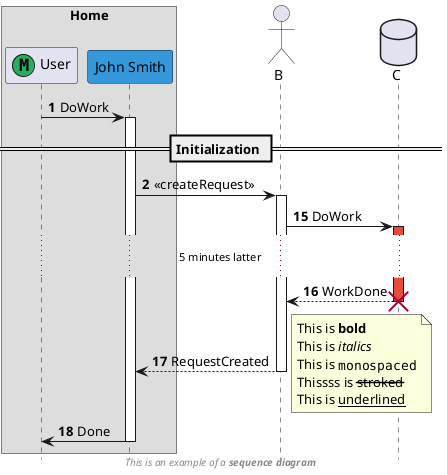 @startuml

autonumber
hide footbox
box "Home" 
  participant User << (M,#27AE60) >> 
  participant "John Smith" as A #3498DB
end box
actor B
database C

User -> A: DoWork 
activate A
== Initialization ==

A -> B: << createRequest >>
activate B
autonumber 15
B -> C: DoWork
activate C  #E74C3C
...5 minutes latter...
C --> B: WorkDone
destroy C
B --> A: RequestCreated
deactivate B
note right 
  This is **bold**
  This is //italics//
  This is ""monospaced""
  Thissss is --stroked--
  This is __underlined__
end note
A -> User: Done
deactivate A

  footer //This is an example of a **sequence diagram**//


@enduml
